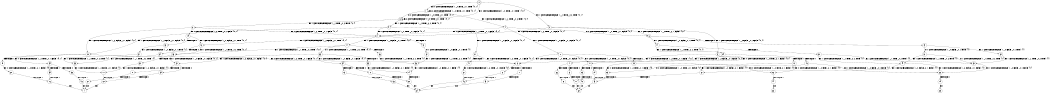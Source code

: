 digraph BCG {
size = "7, 10.5";
center = TRUE;
node [shape = circle];
0 [peripheries = 2];
0 -> 1 [label = "EX !0 !ATOMIC_EXCH_BRANCH (1, +0, TRUE, +0, 1, TRUE) !{0, 1}"];
0 -> 2 [label = "EX !1 !ATOMIC_EXCH_BRANCH (1, +1, TRUE, +0, 2, TRUE) !{0, 1}"];
0 -> 3 [label = "EX !0 !ATOMIC_EXCH_BRANCH (1, +0, TRUE, +0, 1, TRUE) !{0, 1}"];
1 -> 1 [label = "EX !0 !ATOMIC_EXCH_BRANCH (1, +0, TRUE, +0, 1, TRUE) !{0, 1}"];
1 -> 4 [label = "EX !1 !ATOMIC_EXCH_BRANCH (1, +1, TRUE, +0, 2, TRUE) !{0, 1}"];
1 -> 3 [label = "EX !0 !ATOMIC_EXCH_BRANCH (1, +0, TRUE, +0, 1, TRUE) !{0, 1}"];
2 -> 5 [label = "EX !1 !ATOMIC_EXCH_BRANCH (1, +0, FALSE, +0, 1, FALSE) !{0, 1}"];
2 -> 6 [label = "EX !0 !ATOMIC_EXCH_BRANCH (1, +0, TRUE, +0, 1, FALSE) !{0, 1}"];
2 -> 7 [label = "EX !0 !ATOMIC_EXCH_BRANCH (1, +0, TRUE, +0, 1, FALSE) !{0, 1}"];
3 -> 8 [label = "EX !1 !ATOMIC_EXCH_BRANCH (1, +1, TRUE, +0, 2, TRUE) !{0, 1}"];
3 -> 3 [label = "EX !0 !ATOMIC_EXCH_BRANCH (1, +0, TRUE, +0, 1, TRUE) !{0, 1}"];
3 -> 9 [label = "EX !1 !ATOMIC_EXCH_BRANCH (1, +1, TRUE, +0, 2, TRUE) !{0, 1}"];
4 -> 6 [label = "EX !0 !ATOMIC_EXCH_BRANCH (1, +0, TRUE, +0, 1, FALSE) !{0, 1}"];
4 -> 10 [label = "EX !1 !ATOMIC_EXCH_BRANCH (1, +0, FALSE, +0, 1, FALSE) !{0, 1}"];
4 -> 7 [label = "EX !0 !ATOMIC_EXCH_BRANCH (1, +0, TRUE, +0, 1, FALSE) !{0, 1}"];
5 -> 11 [label = "EX !0 !ATOMIC_EXCH_BRANCH (1, +0, TRUE, +0, 1, FALSE) !{0, 1}"];
5 -> 12 [label = "TERMINATE !1"];
5 -> 13 [label = "EX !0 !ATOMIC_EXCH_BRANCH (1, +0, TRUE, +0, 1, FALSE) !{0, 1}"];
6 -> 14 [label = "EX !1 !ATOMIC_EXCH_BRANCH (1, +0, FALSE, +0, 1, TRUE) !{0, 1}"];
6 -> 15 [label = "TERMINATE !0"];
7 -> 16 [label = "EX !1 !ATOMIC_EXCH_BRANCH (1, +0, FALSE, +0, 1, TRUE) !{0, 1}"];
7 -> 17 [label = "EX !1 !ATOMIC_EXCH_BRANCH (1, +0, FALSE, +0, 1, TRUE) !{0, 1}"];
7 -> 18 [label = "TERMINATE !0"];
8 -> 19 [label = "EX !0 !ATOMIC_EXCH_BRANCH (1, +0, TRUE, +0, 1, FALSE) !{0, 1}"];
8 -> 20 [label = "EX !1 !ATOMIC_EXCH_BRANCH (1, +0, FALSE, +0, 1, FALSE) !{0, 1}"];
8 -> 7 [label = "EX !0 !ATOMIC_EXCH_BRANCH (1, +0, TRUE, +0, 1, FALSE) !{0, 1}"];
9 -> 20 [label = "EX !1 !ATOMIC_EXCH_BRANCH (1, +0, FALSE, +0, 1, FALSE) !{0, 1}"];
9 -> 7 [label = "EX !0 !ATOMIC_EXCH_BRANCH (1, +0, TRUE, +0, 1, FALSE) !{0, 1}"];
9 -> 21 [label = "EX !1 !ATOMIC_EXCH_BRANCH (1, +0, FALSE, +0, 1, FALSE) !{0, 1}"];
10 -> 11 [label = "EX !0 !ATOMIC_EXCH_BRANCH (1, +0, TRUE, +0, 1, FALSE) !{0, 1}"];
10 -> 22 [label = "TERMINATE !1"];
10 -> 13 [label = "EX !0 !ATOMIC_EXCH_BRANCH (1, +0, TRUE, +0, 1, FALSE) !{0, 1}"];
11 -> 23 [label = "TERMINATE !0"];
11 -> 24 [label = "TERMINATE !1"];
12 -> 25 [label = "EX !0 !ATOMIC_EXCH_BRANCH (1, +0, TRUE, +0, 1, FALSE) !{0}"];
12 -> 26 [label = "EX !0 !ATOMIC_EXCH_BRANCH (1, +0, TRUE, +0, 1, FALSE) !{0}"];
13 -> 27 [label = "TERMINATE !0"];
13 -> 28 [label = "TERMINATE !1"];
14 -> 29 [label = "EX !1 !ATOMIC_EXCH_BRANCH (1, +1, TRUE, +0, 2, TRUE) !{0, 1}"];
14 -> 30 [label = "TERMINATE !0"];
15 -> 31 [label = "EX !1 !ATOMIC_EXCH_BRANCH (1, +0, FALSE, +0, 1, TRUE) !{1}"];
15 -> 32 [label = "EX !1 !ATOMIC_EXCH_BRANCH (1, +0, FALSE, +0, 1, TRUE) !{1}"];
16 -> 33 [label = "EX !1 !ATOMIC_EXCH_BRANCH (1, +1, TRUE, +0, 2, TRUE) !{0, 1}"];
16 -> 34 [label = "TERMINATE !0"];
17 -> 33 [label = "EX !1 !ATOMIC_EXCH_BRANCH (1, +1, TRUE, +0, 2, TRUE) !{0, 1}"];
17 -> 35 [label = "EX !1 !ATOMIC_EXCH_BRANCH (1, +1, TRUE, +0, 2, TRUE) !{0, 1}"];
17 -> 36 [label = "TERMINATE !0"];
18 -> 37 [label = "EX !1 !ATOMIC_EXCH_BRANCH (1, +0, FALSE, +0, 1, TRUE) !{1}"];
19 -> 16 [label = "EX !1 !ATOMIC_EXCH_BRANCH (1, +0, FALSE, +0, 1, TRUE) !{0, 1}"];
19 -> 38 [label = "TERMINATE !0"];
20 -> 39 [label = "EX !0 !ATOMIC_EXCH_BRANCH (1, +0, TRUE, +0, 1, FALSE) !{0, 1}"];
20 -> 40 [label = "TERMINATE !1"];
20 -> 13 [label = "EX !0 !ATOMIC_EXCH_BRANCH (1, +0, TRUE, +0, 1, FALSE) !{0, 1}"];
21 -> 13 [label = "EX !0 !ATOMIC_EXCH_BRANCH (1, +0, TRUE, +0, 1, FALSE) !{0, 1}"];
21 -> 41 [label = "TERMINATE !1"];
22 -> 25 [label = "EX !0 !ATOMIC_EXCH_BRANCH (1, +0, TRUE, +0, 1, FALSE) !{0}"];
22 -> 26 [label = "EX !0 !ATOMIC_EXCH_BRANCH (1, +0, TRUE, +0, 1, FALSE) !{0}"];
23 -> 42 [label = "TERMINATE !1"];
24 -> 43 [label = "TERMINATE !0"];
25 -> 43 [label = "TERMINATE !0"];
26 -> 44 [label = "TERMINATE !0"];
27 -> 45 [label = "TERMINATE !1"];
28 -> 46 [label = "TERMINATE !0"];
29 -> 47 [label = "EX !1 !ATOMIC_EXCH_BRANCH (1, +0, FALSE, +0, 1, FALSE) !{0, 1}"];
29 -> 48 [label = "TERMINATE !0"];
30 -> 49 [label = "EX !1 !ATOMIC_EXCH_BRANCH (1, +1, TRUE, +0, 2, TRUE) !{1}"];
30 -> 50 [label = "EX !1 !ATOMIC_EXCH_BRANCH (1, +1, TRUE, +0, 2, TRUE) !{1}"];
31 -> 49 [label = "EX !1 !ATOMIC_EXCH_BRANCH (1, +1, TRUE, +0, 2, TRUE) !{1}"];
31 -> 50 [label = "EX !1 !ATOMIC_EXCH_BRANCH (1, +1, TRUE, +0, 2, TRUE) !{1}"];
32 -> 50 [label = "EX !1 !ATOMIC_EXCH_BRANCH (1, +1, TRUE, +0, 2, TRUE) !{1}"];
33 -> 51 [label = "EX !1 !ATOMIC_EXCH_BRANCH (1, +0, FALSE, +0, 1, FALSE) !{0, 1}"];
33 -> 52 [label = "TERMINATE !0"];
34 -> 53 [label = "EX !1 !ATOMIC_EXCH_BRANCH (1, +1, TRUE, +0, 2, TRUE) !{1}"];
35 -> 51 [label = "EX !1 !ATOMIC_EXCH_BRANCH (1, +0, FALSE, +0, 1, FALSE) !{0, 1}"];
35 -> 54 [label = "EX !1 !ATOMIC_EXCH_BRANCH (1, +0, FALSE, +0, 1, FALSE) !{0, 1}"];
35 -> 55 [label = "TERMINATE !0"];
36 -> 56 [label = "EX !1 !ATOMIC_EXCH_BRANCH (1, +1, TRUE, +0, 2, TRUE) !{1}"];
37 -> 56 [label = "EX !1 !ATOMIC_EXCH_BRANCH (1, +1, TRUE, +0, 2, TRUE) !{1}"];
38 -> 57 [label = "EX !1 !ATOMIC_EXCH_BRANCH (1, +0, FALSE, +0, 1, TRUE) !{1}"];
39 -> 58 [label = "TERMINATE !0"];
39 -> 59 [label = "TERMINATE !1"];
40 -> 60 [label = "EX !0 !ATOMIC_EXCH_BRANCH (1, +0, TRUE, +0, 1, FALSE) !{0}"];
41 -> 61 [label = "EX !0 !ATOMIC_EXCH_BRANCH (1, +0, TRUE, +0, 1, FALSE) !{0}"];
42 -> 62 [label = "exit"];
43 -> 62 [label = "exit"];
44 -> 63 [label = "exit"];
45 -> 64 [label = "exit"];
46 -> 64 [label = "exit"];
47 -> 65 [label = "TERMINATE !0"];
47 -> 66 [label = "TERMINATE !1"];
48 -> 67 [label = "EX !1 !ATOMIC_EXCH_BRANCH (1, +0, FALSE, +0, 1, FALSE) !{1}"];
48 -> 68 [label = "EX !1 !ATOMIC_EXCH_BRANCH (1, +0, FALSE, +0, 1, FALSE) !{1}"];
49 -> 67 [label = "EX !1 !ATOMIC_EXCH_BRANCH (1, +0, FALSE, +0, 1, FALSE) !{1}"];
49 -> 68 [label = "EX !1 !ATOMIC_EXCH_BRANCH (1, +0, FALSE, +0, 1, FALSE) !{1}"];
50 -> 68 [label = "EX !1 !ATOMIC_EXCH_BRANCH (1, +0, FALSE, +0, 1, FALSE) !{1}"];
51 -> 69 [label = "TERMINATE !0"];
51 -> 70 [label = "TERMINATE !1"];
52 -> 71 [label = "EX !1 !ATOMIC_EXCH_BRANCH (1, +0, FALSE, +0, 1, FALSE) !{1}"];
53 -> 71 [label = "EX !1 !ATOMIC_EXCH_BRANCH (1, +0, FALSE, +0, 1, FALSE) !{1}"];
54 -> 72 [label = "TERMINATE !0"];
54 -> 73 [label = "TERMINATE !1"];
55 -> 74 [label = "EX !1 !ATOMIC_EXCH_BRANCH (1, +0, FALSE, +0, 1, FALSE) !{1}"];
56 -> 74 [label = "EX !1 !ATOMIC_EXCH_BRANCH (1, +0, FALSE, +0, 1, FALSE) !{1}"];
57 -> 53 [label = "EX !1 !ATOMIC_EXCH_BRANCH (1, +1, TRUE, +0, 2, TRUE) !{1}"];
58 -> 75 [label = "TERMINATE !1"];
59 -> 76 [label = "TERMINATE !0"];
60 -> 76 [label = "TERMINATE !0"];
61 -> 46 [label = "TERMINATE !0"];
65 -> 77 [label = "TERMINATE !1"];
66 -> 78 [label = "TERMINATE !0"];
67 -> 77 [label = "TERMINATE !1"];
68 -> 79 [label = "TERMINATE !1"];
69 -> 80 [label = "TERMINATE !1"];
70 -> 81 [label = "TERMINATE !0"];
71 -> 80 [label = "TERMINATE !1"];
72 -> 82 [label = "TERMINATE !1"];
73 -> 83 [label = "TERMINATE !0"];
74 -> 82 [label = "TERMINATE !1"];
75 -> 84 [label = "exit"];
76 -> 84 [label = "exit"];
77 -> 62 [label = "exit"];
78 -> 62 [label = "exit"];
79 -> 85 [label = "exit"];
80 -> 84 [label = "exit"];
81 -> 84 [label = "exit"];
82 -> 64 [label = "exit"];
83 -> 64 [label = "exit"];
}
